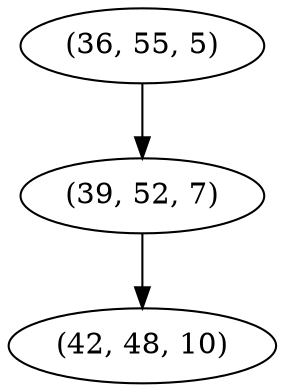 digraph tree {
    "(36, 55, 5)";
    "(39, 52, 7)";
    "(42, 48, 10)";
    "(36, 55, 5)" -> "(39, 52, 7)";
    "(39, 52, 7)" -> "(42, 48, 10)";
}
